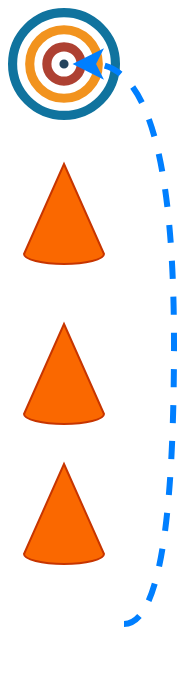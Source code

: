 <mxfile version="13.7.6" type="device"><diagram id="DbvGhqZtw1siN5tyO3eu" name="Page-1"><mxGraphModel dx="916" dy="789" grid="1" gridSize="10" guides="1" tooltips="1" connect="1" arrows="1" fold="1" page="1" pageScale="1" pageWidth="200" pageHeight="200" math="0" shadow="0"><root><mxCell id="0"/><mxCell id="1" parent="0"/><mxCell id="Pyn1m5a-Xra_kSoHJeZ5-6" value="" style="group" vertex="1" connectable="0" parent="1"><mxGeometry x="275" y="330" width="60" height="60" as="geometry"/></mxCell><mxCell id="Pyn1m5a-Xra_kSoHJeZ5-7" value="" style="group" vertex="1" connectable="0" parent="Pyn1m5a-Xra_kSoHJeZ5-6"><mxGeometry width="60" height="60" as="geometry"/></mxCell><mxCell id="Pyn1m5a-Xra_kSoHJeZ5-8" value="" style="ellipse;html=1;strokeWidth=4;fillColor=#10739E;strokeColor=#ffffff;shadow=0;fontSize=10;fontColor=#FFFFFF;align=center;fontStyle=0;whiteSpace=wrap;spacing=10;" vertex="1" parent="Pyn1m5a-Xra_kSoHJeZ5-7"><mxGeometry width="60" height="60" as="geometry"/></mxCell><mxCell id="Pyn1m5a-Xra_kSoHJeZ5-9" value="" style="ellipse;html=1;strokeWidth=4;fillColor=#F2931E;strokeColor=#ffffff;shadow=0;fontSize=10;fontColor=#FFFFFF;align=center;fontStyle=0;whiteSpace=wrap;spacing=10;" vertex="1" parent="Pyn1m5a-Xra_kSoHJeZ5-7"><mxGeometry x="8.571" y="8.571" width="42.857" height="42.857" as="geometry"/></mxCell><mxCell id="Pyn1m5a-Xra_kSoHJeZ5-10" value="" style="ellipse;html=1;strokeWidth=4;fillColor=#AE4132;strokeColor=#ffffff;shadow=0;fontSize=10;fontColor=#FFFFFF;align=center;fontStyle=0;whiteSpace=wrap;spacing=10;" vertex="1" parent="Pyn1m5a-Xra_kSoHJeZ5-7"><mxGeometry x="17.143" y="17.143" width="25.714" height="25.714" as="geometry"/></mxCell><mxCell id="Pyn1m5a-Xra_kSoHJeZ5-11" value="" style="ellipse;html=1;strokeWidth=4;fillColor=#23445D;strokeColor=#ffffff;shadow=0;fontSize=10;fontColor=#FFFFFF;align=center;fontStyle=0;whiteSpace=wrap;spacing=10;" vertex="1" parent="Pyn1m5a-Xra_kSoHJeZ5-7"><mxGeometry x="25.714" y="25.714" width="8.571" height="8.571" as="geometry"/></mxCell><mxCell id="Pyn1m5a-Xra_kSoHJeZ5-18" style="edgeStyle=orthogonalEdgeStyle;rounded=0;orthogonalLoop=1;jettySize=auto;html=1;entryX=1;entryY=0.5;entryDx=0;entryDy=0;curved=1;strokeWidth=3;dashed=1;strokeColor=#007FFF;" edge="1" parent="1" source="Pyn1m5a-Xra_kSoHJeZ5-17" target="Pyn1m5a-Xra_kSoHJeZ5-11"><mxGeometry relative="1" as="geometry"><Array as="points"><mxPoint x="360" y="640"/><mxPoint x="360" y="360"/></Array></mxGeometry></mxCell><mxCell id="Pyn1m5a-Xra_kSoHJeZ5-17" value="" style="shape=image;html=1;verticalAlign=top;verticalLabelPosition=bottom;labelBackgroundColor=#ffffff;imageAspect=0;aspect=fixed;image=https://cdn1.iconfinder.com/data/icons/user-pictures/100/male3-128.png" vertex="1" parent="1"><mxGeometry x="275" y="610" width="60" height="60" as="geometry"/></mxCell><mxCell id="Pyn1m5a-Xra_kSoHJeZ5-19" value="" style="verticalLabelPosition=bottom;verticalAlign=top;html=1;shape=mxgraph.basic.cone2;dx=0.5;dy=0.9;fillColor=#fa6800;strokeColor=#C73500;fontColor=#ffffff;" vertex="1" parent="1"><mxGeometry x="285" y="560" width="40" height="50" as="geometry"/></mxCell><mxCell id="Pyn1m5a-Xra_kSoHJeZ5-20" value="" style="verticalLabelPosition=bottom;verticalAlign=top;html=1;shape=mxgraph.basic.cone2;dx=0.5;dy=0.9;fillColor=#fa6800;strokeColor=#C73500;fontColor=#ffffff;" vertex="1" parent="1"><mxGeometry x="285" y="410" width="40" height="50" as="geometry"/></mxCell><mxCell id="Pyn1m5a-Xra_kSoHJeZ5-21" value="" style="verticalLabelPosition=bottom;verticalAlign=top;html=1;shape=mxgraph.basic.cone2;dx=0.5;dy=0.9;fillColor=#fa6800;strokeColor=#C73500;fontColor=#ffffff;" vertex="1" parent="1"><mxGeometry x="285" y="490" width="40" height="50" as="geometry"/></mxCell></root></mxGraphModel></diagram></mxfile>